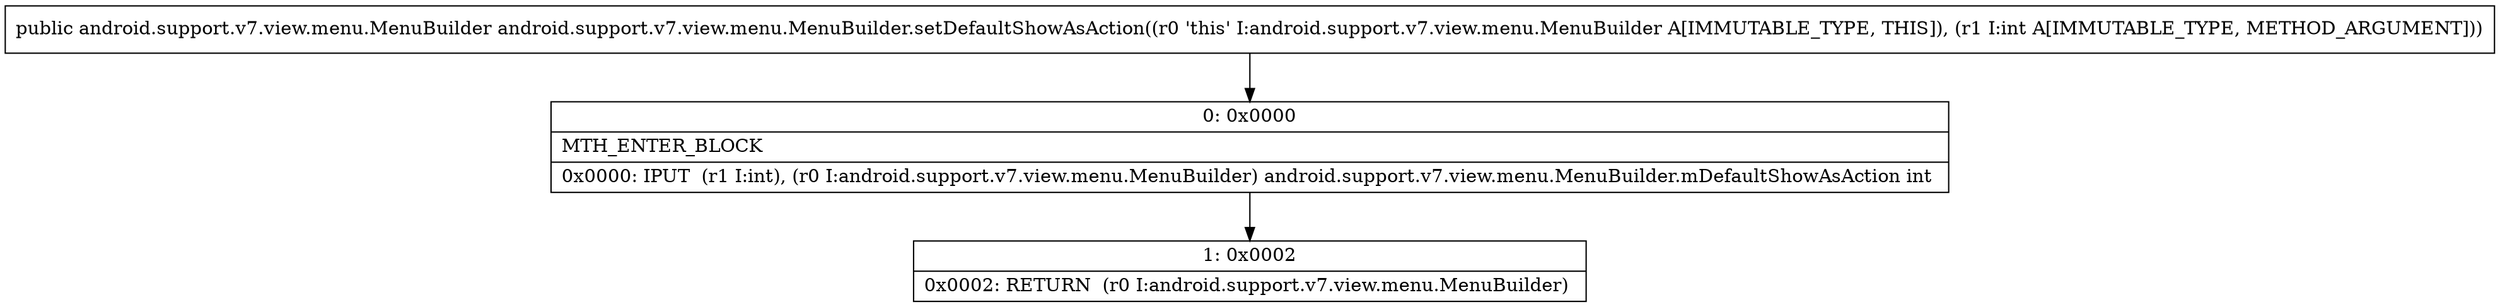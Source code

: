 digraph "CFG forandroid.support.v7.view.menu.MenuBuilder.setDefaultShowAsAction(I)Landroid\/support\/v7\/view\/menu\/MenuBuilder;" {
Node_0 [shape=record,label="{0\:\ 0x0000|MTH_ENTER_BLOCK\l|0x0000: IPUT  (r1 I:int), (r0 I:android.support.v7.view.menu.MenuBuilder) android.support.v7.view.menu.MenuBuilder.mDefaultShowAsAction int \l}"];
Node_1 [shape=record,label="{1\:\ 0x0002|0x0002: RETURN  (r0 I:android.support.v7.view.menu.MenuBuilder) \l}"];
MethodNode[shape=record,label="{public android.support.v7.view.menu.MenuBuilder android.support.v7.view.menu.MenuBuilder.setDefaultShowAsAction((r0 'this' I:android.support.v7.view.menu.MenuBuilder A[IMMUTABLE_TYPE, THIS]), (r1 I:int A[IMMUTABLE_TYPE, METHOD_ARGUMENT])) }"];
MethodNode -> Node_0;
Node_0 -> Node_1;
}

